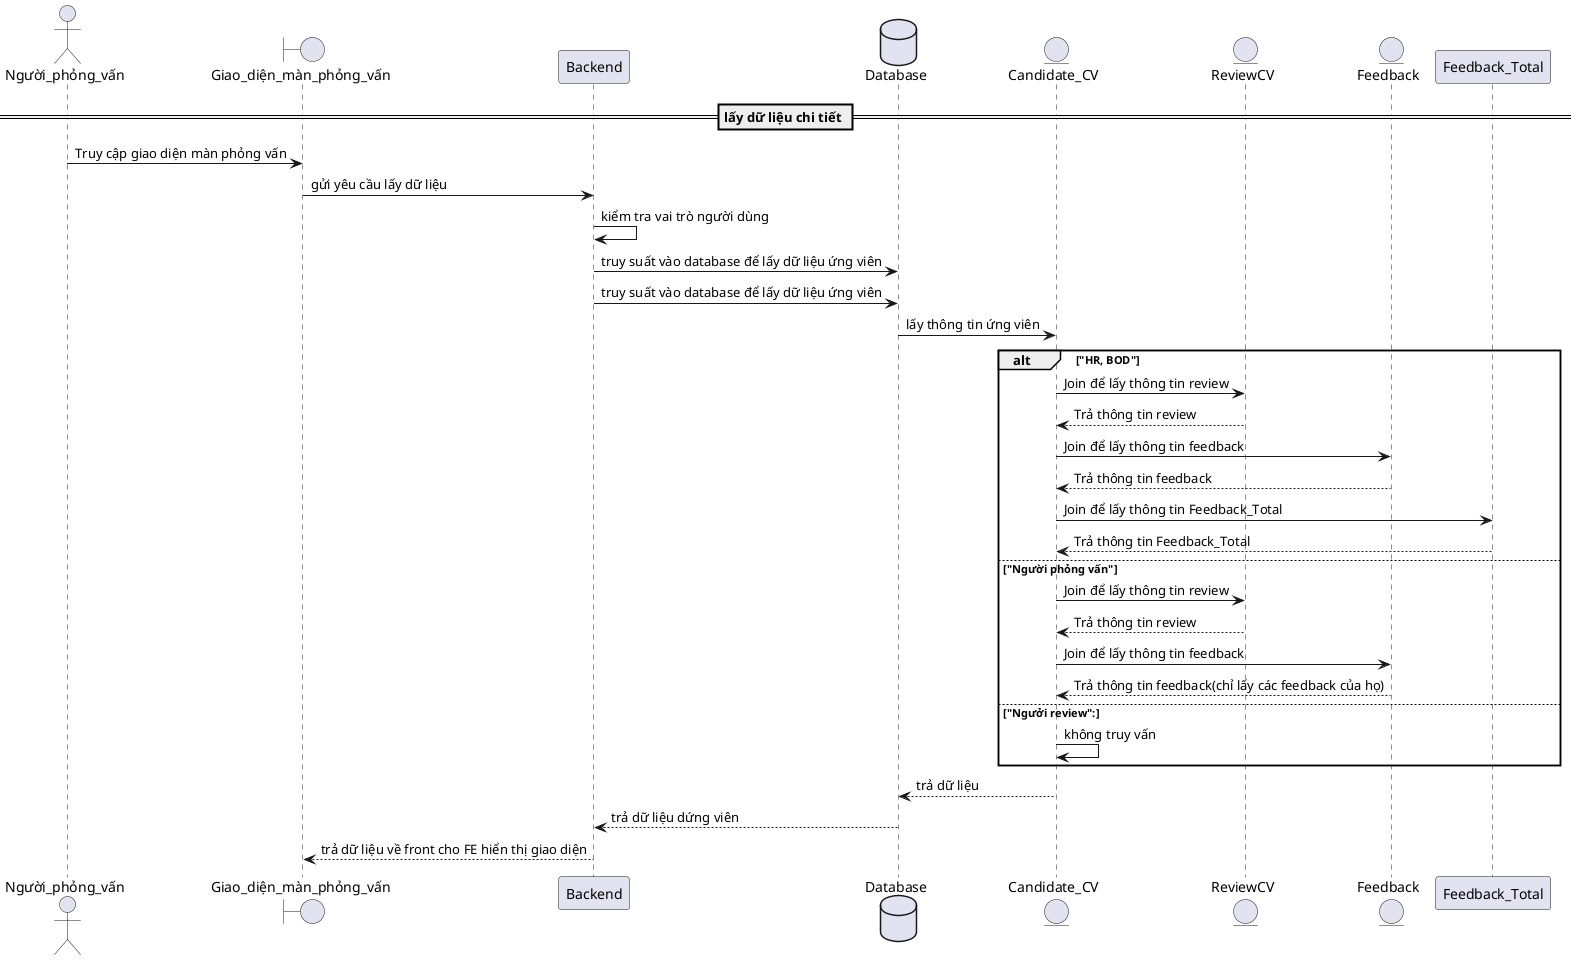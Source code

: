 @startuml
actor Người_phỏng_vấn as NPV
boundary Giao_diện_màn_phỏng_vấn as GD
participant Backend as BE
database Database as DB



'entity Employee
'entity School
entity Candidate_CV as CV
entity ReviewCV
entity Feedback
'entity Feedback_Total
'entity Param
'entity Calendar
'entity Calendar_Employee
'entity Pre_employees
'entity Employee_Contract
'entity Relative
'entity JD
'entity recruitment_need
'entity Histories_Status
'entity recruitment_stakeholder
'entity Department

== lấy dữ liệu chi tiết ==
NPV -> GD: Truy cập giao diện màn phỏng vấn
GD -> BE: gửi yêu cầu lấy dữ liệu
BE -> BE: kiểm tra vai trò người dùng
BE -> DB: truy suất vào database để lấy dữ liệu ứng viên
'Lấy CV của ứng viên
BE -> DB: truy suất vào database để lấy dữ liệu ứng viên
DB -> CV: lấy thông tin ứng viên
'Chỗ này có HOD không nhỉ
alt "HR, BOD"
    'Lấy review về ứng viên
    CV -> ReviewCV: Join để lấy thông tin review
    CV <-- ReviewCV: Trả thông tin review
    'Lấy review về ứng viên
    CV -> Feedback: Join để lấy thông tin feedback
    CV <-- Feedback: Trả thông tin feedback
    'Lấy review về ứng viên
    CV -> Feedback_Total: Join để lấy thông tin Feedback_Total
    CV <-- Feedback_Total: Trả thông tin Feedback_Total

else "Người phỏng vấn"
    'Lấy review về ứng viên
    CV -> ReviewCV: Join để lấy thông tin review
    CV <-- ReviewCV: Trả thông tin review
    'Lấy review về ứng viên
    CV -> Feedback: Join để lấy thông tin feedback
    CV <-- Feedback: Trả thông tin feedback(chỉ lấy các feedback của họ)
else "Ngưởi review":
    CV -> CV: không truy vấn
end
CV -->DB: trả dữ liệu
BE <-- DB: trả dữ liệu dứng viên
GD<--BE: trả dữ liệu về front cho FE hiển thị giao diện
@enduml